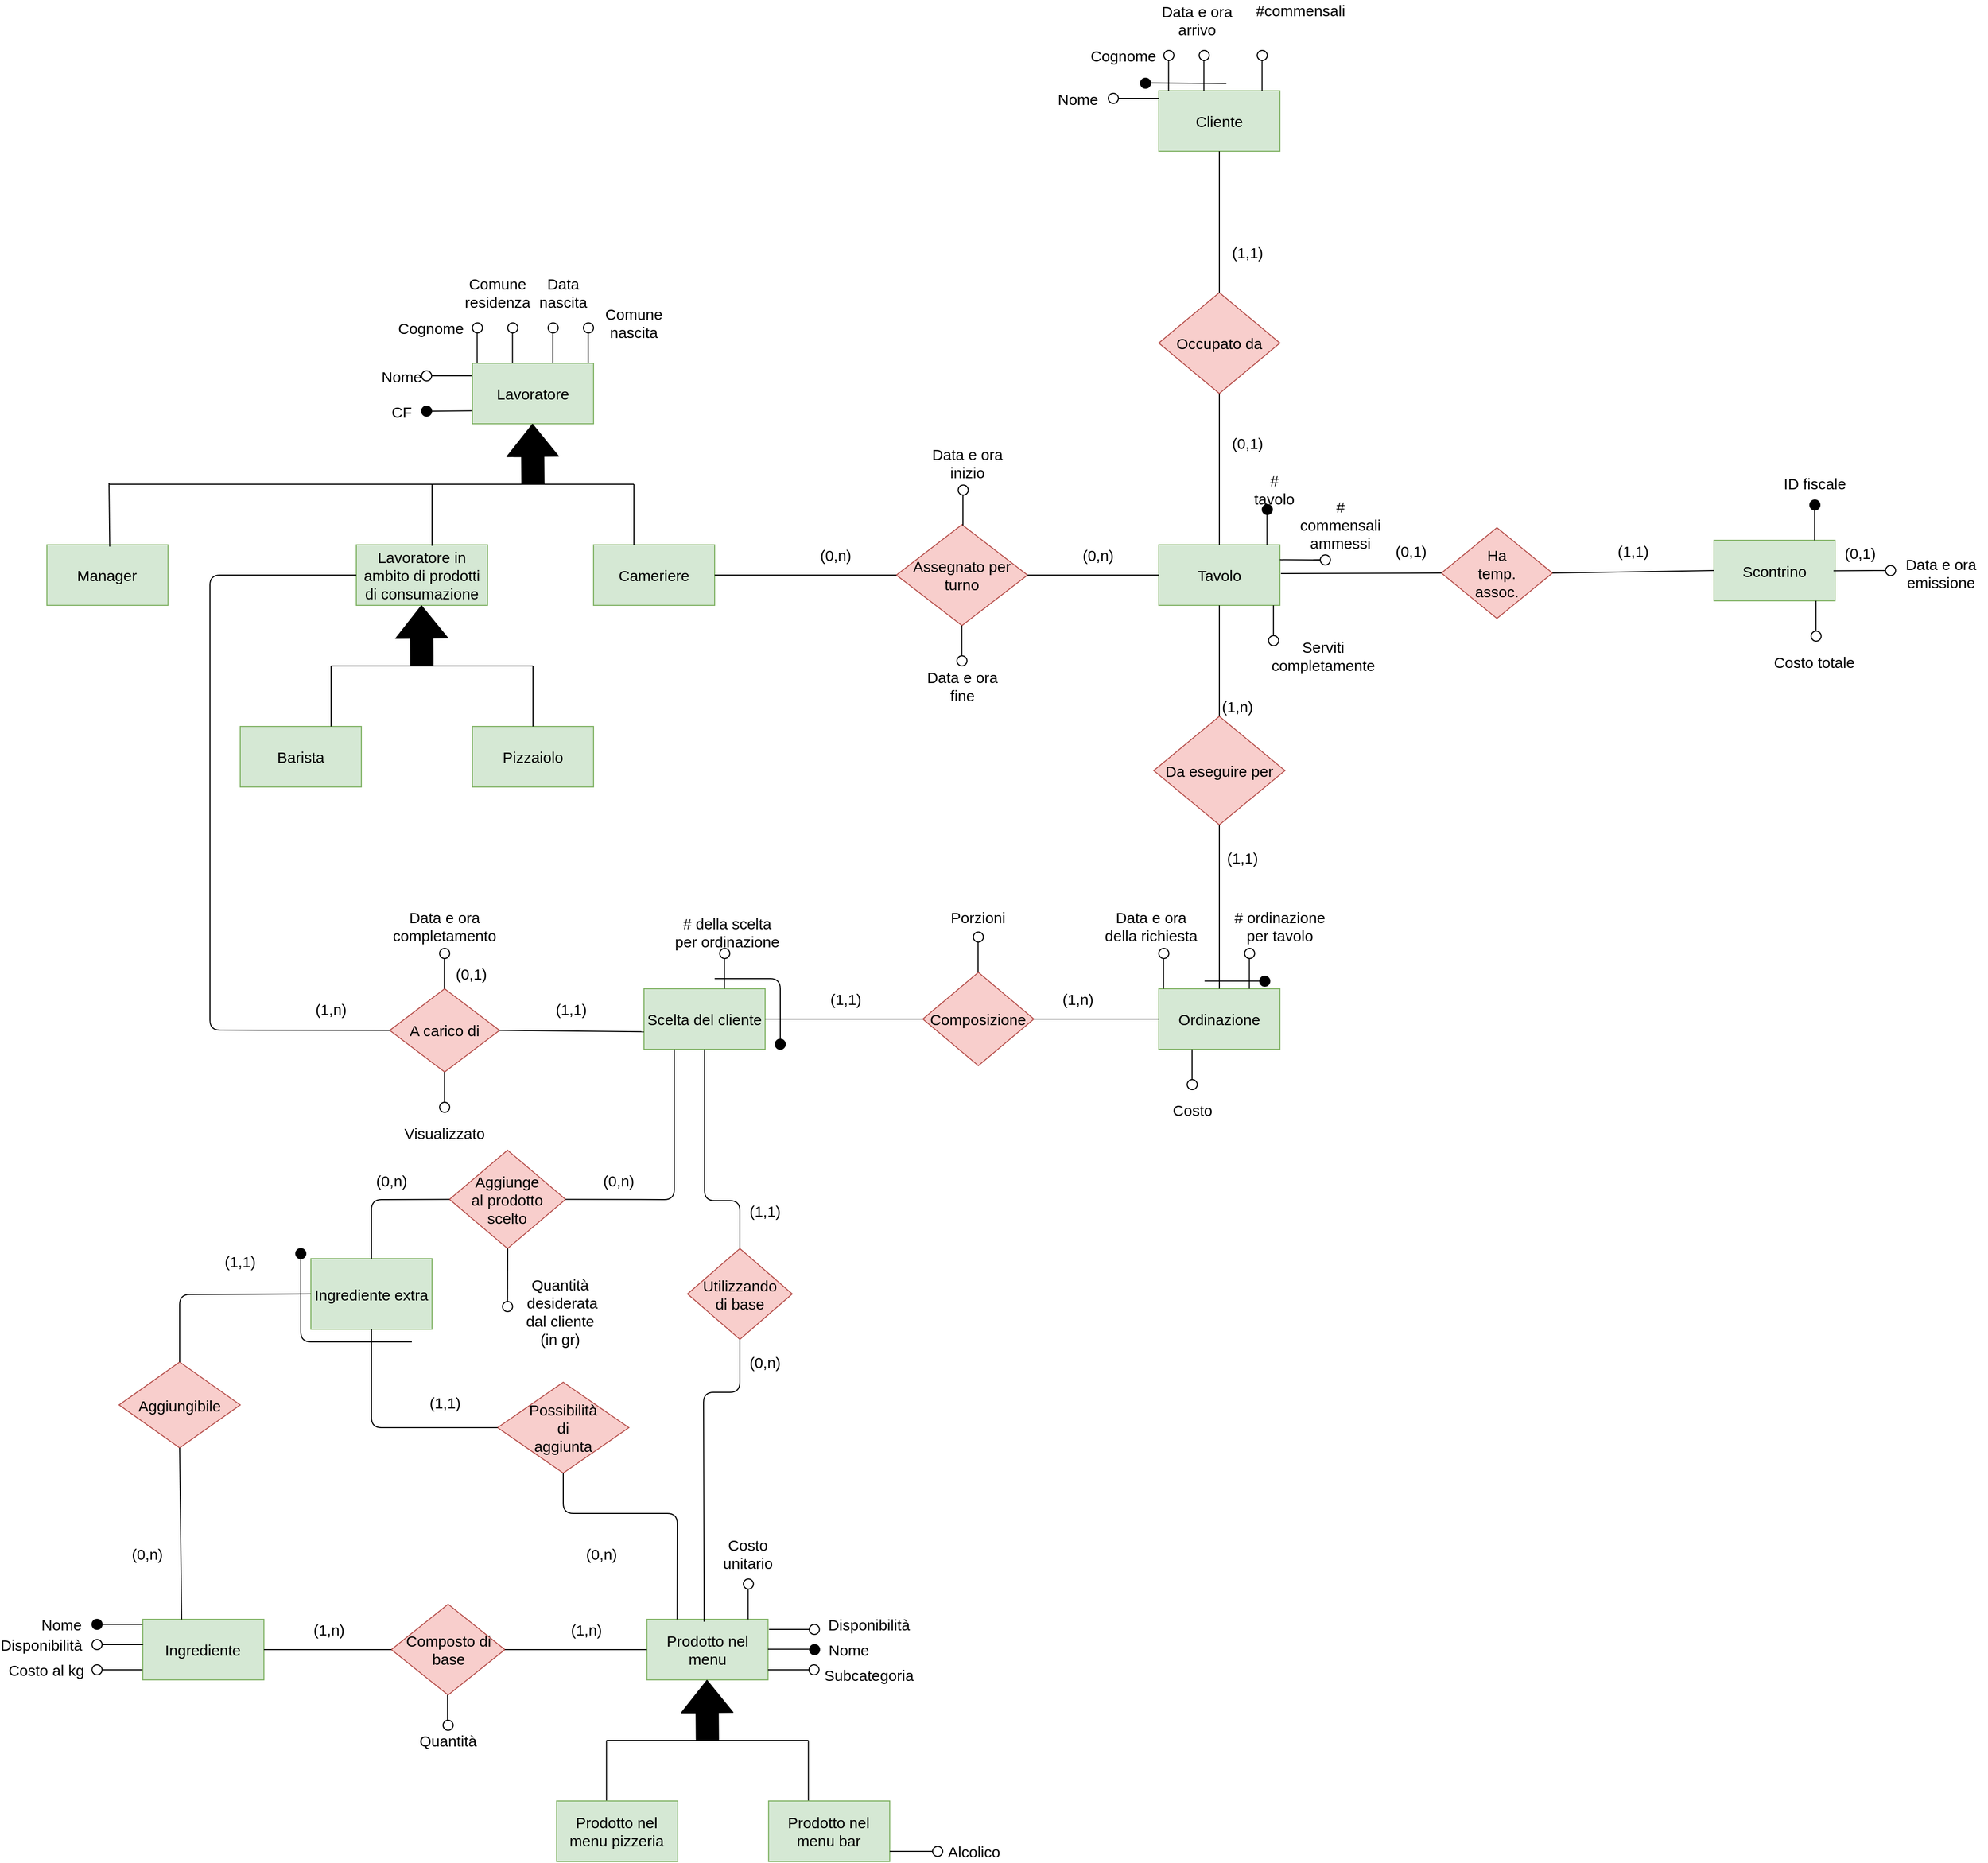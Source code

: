 <mxfile version="14.1.7" type="github">
  <diagram id="R2lEEEUBdFMjLlhIrx00" name="Page-1">
    <mxGraphModel dx="2317" dy="973" grid="1" gridSize="10" guides="1" tooltips="1" connect="1" arrows="1" fold="1" page="1" pageScale="1" pageWidth="850" pageHeight="1100" math="0" shadow="0" extFonts="Permanent Marker^https://fonts.googleapis.com/css?family=Permanent+Marker">
      <root>
        <mxCell id="0" />
        <mxCell id="1" parent="0" />
        <mxCell id="4OlCsBWtwcq7WQwYE5SA-3" value="Cliente" style="rounded=0;whiteSpace=wrap;html=1;strokeWidth=1;fontSize=15;fillColor=#d5e8d4;strokeColor=#82b366;" parent="1" vertex="1">
          <mxGeometry x="600" y="140" width="120" height="60" as="geometry" />
        </mxCell>
        <mxCell id="4OlCsBWtwcq7WQwYE5SA-5" value="Occupato da" style="rhombus;whiteSpace=wrap;html=1;fontSize=15;fillColor=#f8cecc;strokeColor=#b85450;" parent="1" vertex="1">
          <mxGeometry x="600" y="340" width="120" height="100" as="geometry" />
        </mxCell>
        <mxCell id="4OlCsBWtwcq7WQwYE5SA-6" value="Tavolo" style="rounded=0;whiteSpace=wrap;html=1;fontSize=15;fillColor=#d5e8d4;strokeColor=#82b366;" parent="1" vertex="1">
          <mxGeometry x="600" y="590" width="120" height="60" as="geometry" />
        </mxCell>
        <mxCell id="4OlCsBWtwcq7WQwYE5SA-7" value="Assegnato per turno" style="rhombus;whiteSpace=wrap;html=1;fontSize=15;fillColor=#f8cecc;strokeColor=#b85450;" parent="1" vertex="1">
          <mxGeometry x="340" y="570" width="130" height="100" as="geometry" />
        </mxCell>
        <mxCell id="4OlCsBWtwcq7WQwYE5SA-8" value="Cameriere" style="rounded=0;whiteSpace=wrap;html=1;fontSize=15;fillColor=#d5e8d4;strokeColor=#82b366;" parent="1" vertex="1">
          <mxGeometry x="40" y="590" width="120" height="60" as="geometry" />
        </mxCell>
        <mxCell id="4OlCsBWtwcq7WQwYE5SA-9" value="Lavoratore" style="rounded=0;whiteSpace=wrap;html=1;fontSize=15;fillColor=#d5e8d4;strokeColor=#82b366;" parent="1" vertex="1">
          <mxGeometry x="-80" y="410" width="120" height="60" as="geometry" />
        </mxCell>
        <mxCell id="4OlCsBWtwcq7WQwYE5SA-10" value="Lavoratore in ambito di prodotti di consumazione" style="rounded=0;whiteSpace=wrap;html=1;fontSize=15;fillColor=#d5e8d4;strokeColor=#82b366;" parent="1" vertex="1">
          <mxGeometry x="-195" y="590" width="130" height="60" as="geometry" />
        </mxCell>
        <mxCell id="4OlCsBWtwcq7WQwYE5SA-11" value="Barista" style="rounded=0;whiteSpace=wrap;html=1;fontSize=15;fillColor=#d5e8d4;strokeColor=#82b366;" parent="1" vertex="1">
          <mxGeometry x="-310" y="770" width="120" height="60" as="geometry" />
        </mxCell>
        <mxCell id="4OlCsBWtwcq7WQwYE5SA-12" value="Pizzaiolo" style="rounded=0;whiteSpace=wrap;html=1;fontSize=15;fillColor=#d5e8d4;strokeColor=#82b366;" parent="1" vertex="1">
          <mxGeometry x="-80" y="770" width="120" height="60" as="geometry" />
        </mxCell>
        <mxCell id="4OlCsBWtwcq7WQwYE5SA-23" value="" style="endArrow=none;html=1;entryX=0.5;entryY=1;entryDx=0;entryDy=0;exitX=0.5;exitY=0;exitDx=0;exitDy=0;" parent="1" source="4OlCsBWtwcq7WQwYE5SA-5" target="4OlCsBWtwcq7WQwYE5SA-3" edge="1">
          <mxGeometry width="50" height="50" relative="1" as="geometry">
            <mxPoint x="635" y="320" as="sourcePoint" />
            <mxPoint x="685" y="270" as="targetPoint" />
          </mxGeometry>
        </mxCell>
        <mxCell id="4OlCsBWtwcq7WQwYE5SA-24" value="" style="endArrow=none;html=1;entryX=0.5;entryY=1;entryDx=0;entryDy=0;exitX=0.5;exitY=0;exitDx=0;exitDy=0;fontSize=15;" parent="1" source="4OlCsBWtwcq7WQwYE5SA-6" target="4OlCsBWtwcq7WQwYE5SA-5" edge="1">
          <mxGeometry width="50" height="50" relative="1" as="geometry">
            <mxPoint x="635" y="530" as="sourcePoint" />
            <mxPoint x="685" y="480" as="targetPoint" />
          </mxGeometry>
        </mxCell>
        <mxCell id="4OlCsBWtwcq7WQwYE5SA-25" value="" style="endArrow=none;html=1;entryX=0;entryY=0.5;entryDx=0;entryDy=0;exitX=1;exitY=0.5;exitDx=0;exitDy=0;" parent="1" source="4OlCsBWtwcq7WQwYE5SA-7" target="4OlCsBWtwcq7WQwYE5SA-6" edge="1">
          <mxGeometry width="50" height="50" relative="1" as="geometry">
            <mxPoint x="450" y="645" as="sourcePoint" />
            <mxPoint x="500" y="595" as="targetPoint" />
          </mxGeometry>
        </mxCell>
        <mxCell id="4OlCsBWtwcq7WQwYE5SA-26" value="" style="endArrow=none;html=1;entryX=0;entryY=0.5;entryDx=0;entryDy=0;exitX=1;exitY=0.5;exitDx=0;exitDy=0;" parent="1" source="4OlCsBWtwcq7WQwYE5SA-8" target="4OlCsBWtwcq7WQwYE5SA-7" edge="1">
          <mxGeometry width="50" height="50" relative="1" as="geometry">
            <mxPoint x="240" y="645" as="sourcePoint" />
            <mxPoint x="290" y="595" as="targetPoint" />
          </mxGeometry>
        </mxCell>
        <mxCell id="4OlCsBWtwcq7WQwYE5SA-27" value="" style="shape=flexArrow;endArrow=classic;html=1;endWidth=28;endSize=10.3;width=22;fillColor=#000000;fontSize=15;" parent="1" edge="1">
          <mxGeometry width="50" height="50" relative="1" as="geometry">
            <mxPoint x="-20" y="530" as="sourcePoint" />
            <mxPoint x="-20.5" y="470" as="targetPoint" />
          </mxGeometry>
        </mxCell>
        <mxCell id="4OlCsBWtwcq7WQwYE5SA-29" value="" style="shape=flexArrow;endArrow=classic;html=1;endWidth=28;endSize=10.3;width=22;fillColor=#000000;fontSize=15;" parent="1" edge="1">
          <mxGeometry width="50" height="50" relative="1" as="geometry">
            <mxPoint x="-130" y="710" as="sourcePoint" />
            <mxPoint x="-130.5" y="650" as="targetPoint" />
            <Array as="points">
              <mxPoint x="-130" y="700" />
            </Array>
          </mxGeometry>
        </mxCell>
        <mxCell id="4OlCsBWtwcq7WQwYE5SA-30" value="" style="endArrow=none;html=1;fillColor=#000000;fontSize=15;" parent="1" edge="1">
          <mxGeometry width="50" height="50" relative="1" as="geometry">
            <mxPoint x="-440" y="530" as="sourcePoint" />
            <mxPoint x="80" y="530" as="targetPoint" />
          </mxGeometry>
        </mxCell>
        <mxCell id="4OlCsBWtwcq7WQwYE5SA-31" value="" style="endArrow=none;html=1;fillColor=#000000;fontSize=15;" parent="1" edge="1">
          <mxGeometry width="50" height="50" relative="1" as="geometry">
            <mxPoint x="-220" y="710" as="sourcePoint" />
            <mxPoint x="-20" y="710" as="targetPoint" />
          </mxGeometry>
        </mxCell>
        <mxCell id="4OlCsBWtwcq7WQwYE5SA-32" value="" style="endArrow=none;html=1;fillColor=#000000;fontSize=15;" parent="1" edge="1">
          <mxGeometry width="50" height="50" relative="1" as="geometry">
            <mxPoint x="-120" y="591" as="sourcePoint" />
            <mxPoint x="-120" y="530" as="targetPoint" />
          </mxGeometry>
        </mxCell>
        <mxCell id="4OlCsBWtwcq7WQwYE5SA-33" value="" style="endArrow=none;html=1;fillColor=#000000;fontSize=15;" parent="1" edge="1">
          <mxGeometry width="50" height="50" relative="1" as="geometry">
            <mxPoint x="80" y="590" as="sourcePoint" />
            <mxPoint x="80" y="530" as="targetPoint" />
          </mxGeometry>
        </mxCell>
        <mxCell id="4OlCsBWtwcq7WQwYE5SA-34" value="" style="endArrow=none;html=1;fillColor=#000000;exitX=0.5;exitY=0;exitDx=0;exitDy=0;fontSize=15;" parent="1" source="4OlCsBWtwcq7WQwYE5SA-12" edge="1">
          <mxGeometry width="50" height="50" relative="1" as="geometry">
            <mxPoint x="-70" y="760" as="sourcePoint" />
            <mxPoint x="-20" y="710" as="targetPoint" />
          </mxGeometry>
        </mxCell>
        <mxCell id="4OlCsBWtwcq7WQwYE5SA-35" value="" style="endArrow=none;html=1;fillColor=#000000;exitX=0.75;exitY=0;exitDx=0;exitDy=0;fontSize=15;" parent="1" source="4OlCsBWtwcq7WQwYE5SA-11" edge="1">
          <mxGeometry width="50" height="50" relative="1" as="geometry">
            <mxPoint x="-270" y="760" as="sourcePoint" />
            <mxPoint x="-220" y="710" as="targetPoint" />
          </mxGeometry>
        </mxCell>
        <mxCell id="4OlCsBWtwcq7WQwYE5SA-36" value="&lt;div&gt;Da eseguire per &lt;br&gt;&lt;/div&gt;" style="rhombus;whiteSpace=wrap;html=1;fontSize=15;fillColor=#f8cecc;strokeColor=#b85450;" parent="1" vertex="1">
          <mxGeometry x="595" y="760" width="130" height="107.5" as="geometry" />
        </mxCell>
        <mxCell id="4OlCsBWtwcq7WQwYE5SA-37" value="Ordinazione" style="rounded=0;whiteSpace=wrap;html=1;strokeWidth=1;fontSize=15;fillColor=#d5e8d4;strokeColor=#82b366;" parent="1" vertex="1">
          <mxGeometry x="600" y="1030" width="120" height="60" as="geometry" />
        </mxCell>
        <mxCell id="4OlCsBWtwcq7WQwYE5SA-56" value="Scelta del cliente" style="rounded=0;whiteSpace=wrap;html=1;strokeWidth=1;fontSize=15;fillColor=#d5e8d4;strokeColor=#82b366;" parent="1" vertex="1">
          <mxGeometry x="90" y="1030" width="120" height="60" as="geometry" />
        </mxCell>
        <mxCell id="4OlCsBWtwcq7WQwYE5SA-60" value="&lt;div style=&quot;font-size: 15px;&quot;&gt;Composizione&lt;/div&gt;" style="rhombus;whiteSpace=wrap;html=1;fontSize=15;fillColor=#f8cecc;strokeColor=#b85450;" parent="1" vertex="1">
          <mxGeometry x="366.25" y="1013.75" width="110" height="92.5" as="geometry" />
        </mxCell>
        <mxCell id="4OlCsBWtwcq7WQwYE5SA-64" value="A carico di" style="rhombus;whiteSpace=wrap;html=1;fontSize=15;fillColor=#f8cecc;strokeColor=#b85450;" parent="1" vertex="1">
          <mxGeometry x="-161.87" y="1030" width="108.75" height="82.5" as="geometry" />
        </mxCell>
        <mxCell id="4OlCsBWtwcq7WQwYE5SA-65" value="" style="endArrow=none;html=1;fillColor=#000000;entryX=0;entryY=0.5;entryDx=0;entryDy=0;exitX=0;exitY=0.5;exitDx=0;exitDy=0;" parent="1" source="4OlCsBWtwcq7WQwYE5SA-64" target="4OlCsBWtwcq7WQwYE5SA-10" edge="1">
          <mxGeometry width="50" height="50" relative="1" as="geometry">
            <mxPoint x="60" y="990" as="sourcePoint" />
            <mxPoint x="110" y="940" as="targetPoint" />
            <Array as="points">
              <mxPoint x="-340" y="1071" />
              <mxPoint x="-340" y="620" />
            </Array>
          </mxGeometry>
        </mxCell>
        <mxCell id="4OlCsBWtwcq7WQwYE5SA-68" value="" style="endArrow=none;html=1;fillColor=#000000;exitX=1;exitY=0.5;exitDx=0;exitDy=0;entryX=0;entryY=0.71;entryDx=0;entryDy=0;entryPerimeter=0;fontSize=15;" parent="1" source="4OlCsBWtwcq7WQwYE5SA-64" target="4OlCsBWtwcq7WQwYE5SA-56" edge="1">
          <mxGeometry width="50" height="50" relative="1" as="geometry">
            <mxPoint x="-30" y="1085" as="sourcePoint" />
            <mxPoint x="90" y="1070" as="targetPoint" />
          </mxGeometry>
        </mxCell>
        <mxCell id="4OlCsBWtwcq7WQwYE5SA-69" value="" style="endArrow=none;html=1;fillColor=#000000;entryX=0;entryY=0.5;entryDx=0;entryDy=0;exitX=1;exitY=0.5;exitDx=0;exitDy=0;" parent="1" source="4OlCsBWtwcq7WQwYE5SA-56" target="4OlCsBWtwcq7WQwYE5SA-60" edge="1">
          <mxGeometry width="50" height="50" relative="1" as="geometry">
            <mxPoint x="270" y="1085" as="sourcePoint" />
            <mxPoint x="320" y="1035" as="targetPoint" />
          </mxGeometry>
        </mxCell>
        <mxCell id="4OlCsBWtwcq7WQwYE5SA-70" value="" style="endArrow=none;html=1;fillColor=#000000;entryX=0;entryY=0.5;entryDx=0;entryDy=0;exitX=1;exitY=0.5;exitDx=0;exitDy=0;" parent="1" source="4OlCsBWtwcq7WQwYE5SA-60" target="4OlCsBWtwcq7WQwYE5SA-37" edge="1">
          <mxGeometry width="50" height="50" relative="1" as="geometry">
            <mxPoint x="490" y="1085" as="sourcePoint" />
            <mxPoint x="540" y="1035" as="targetPoint" />
          </mxGeometry>
        </mxCell>
        <mxCell id="4OlCsBWtwcq7WQwYE5SA-73" value="Utilizzando&lt;br&gt;di base" style="rhombus;whiteSpace=wrap;html=1;fontSize=15;fillColor=#f8cecc;strokeColor=#b85450;" parent="1" vertex="1">
          <mxGeometry x="133.12" y="1287.5" width="103.75" height="90" as="geometry" />
        </mxCell>
        <mxCell id="4OlCsBWtwcq7WQwYE5SA-74" value="Prodotto nel menu" style="rounded=0;whiteSpace=wrap;html=1;fontSize=15;fillColor=#d5e8d4;strokeColor=#82b366;" parent="1" vertex="1">
          <mxGeometry x="92.85" y="1655" width="120" height="60" as="geometry" />
        </mxCell>
        <mxCell id="4OlCsBWtwcq7WQwYE5SA-75" value="" style="shape=flexArrow;endArrow=classic;html=1;endWidth=28;endSize=10.3;width=22;fillColor=#000000;fontSize=15;" parent="1" edge="1">
          <mxGeometry width="50" height="50" relative="1" as="geometry">
            <mxPoint x="152.85" y="1775" as="sourcePoint" />
            <mxPoint x="152.35" y="1715" as="targetPoint" />
          </mxGeometry>
        </mxCell>
        <mxCell id="4OlCsBWtwcq7WQwYE5SA-76" value="" style="endArrow=none;html=1;fillColor=#000000;fontSize=15;" parent="1" edge="1">
          <mxGeometry width="50" height="50" relative="1" as="geometry">
            <mxPoint x="52.85" y="1775" as="sourcePoint" />
            <mxPoint x="252.85" y="1775" as="targetPoint" />
          </mxGeometry>
        </mxCell>
        <mxCell id="4OlCsBWtwcq7WQwYE5SA-77" value="" style="endArrow=none;html=1;fillColor=#000000;fontSize=15;" parent="1" edge="1">
          <mxGeometry width="50" height="50" relative="1" as="geometry">
            <mxPoint x="52.85" y="1836" as="sourcePoint" />
            <mxPoint x="52.85" y="1775" as="targetPoint" />
          </mxGeometry>
        </mxCell>
        <mxCell id="4OlCsBWtwcq7WQwYE5SA-78" value="" style="endArrow=none;html=1;fillColor=#000000;fontSize=15;" parent="1" edge="1">
          <mxGeometry width="50" height="50" relative="1" as="geometry">
            <mxPoint x="252.85" y="1835" as="sourcePoint" />
            <mxPoint x="252.85" y="1775" as="targetPoint" />
          </mxGeometry>
        </mxCell>
        <mxCell id="4OlCsBWtwcq7WQwYE5SA-79" value="Prodotto nel menu pizzeria" style="rounded=0;whiteSpace=wrap;html=1;fontSize=15;fillColor=#d5e8d4;strokeColor=#82b366;" parent="1" vertex="1">
          <mxGeometry x="3.44" y="1835" width="120" height="60" as="geometry" />
        </mxCell>
        <mxCell id="4OlCsBWtwcq7WQwYE5SA-80" value="Prodotto nel menu bar" style="rounded=0;whiteSpace=wrap;html=1;fontSize=15;fillColor=#d5e8d4;strokeColor=#82b366;" parent="1" vertex="1">
          <mxGeometry x="213.44" y="1835" width="120" height="60" as="geometry" />
        </mxCell>
        <mxCell id="4OlCsBWtwcq7WQwYE5SA-82" value="" style="endArrow=none;html=1;fillColor=#000000;entryX=0.5;entryY=1;entryDx=0;entryDy=0;exitX=0.5;exitY=0;exitDx=0;exitDy=0;fontSize=15;" parent="1" source="4OlCsBWtwcq7WQwYE5SA-73" target="4OlCsBWtwcq7WQwYE5SA-56" edge="1">
          <mxGeometry width="50" height="50" relative="1" as="geometry">
            <mxPoint x="125" y="1190" as="sourcePoint" />
            <mxPoint x="175" y="1140" as="targetPoint" />
            <Array as="points">
              <mxPoint x="185" y="1240" />
              <mxPoint x="150" y="1240" />
            </Array>
          </mxGeometry>
        </mxCell>
        <mxCell id="4OlCsBWtwcq7WQwYE5SA-83" value="" style="endArrow=none;html=1;fillColor=#000000;entryX=0.5;entryY=1;entryDx=0;entryDy=0;exitX=0.473;exitY=0.04;exitDx=0;exitDy=0;exitPerimeter=0;" parent="1" source="4OlCsBWtwcq7WQwYE5SA-74" target="4OlCsBWtwcq7WQwYE5SA-73" edge="1">
          <mxGeometry width="50" height="50" relative="1" as="geometry">
            <mxPoint x="125" y="1450" as="sourcePoint" />
            <mxPoint x="175" y="1400" as="targetPoint" />
            <Array as="points">
              <mxPoint x="149" y="1430" />
              <mxPoint x="185" y="1430" />
            </Array>
          </mxGeometry>
        </mxCell>
        <mxCell id="4OlCsBWtwcq7WQwYE5SA-84" value="Ingrediente" style="rounded=0;whiteSpace=wrap;html=1;fontSize=15;fillColor=#d5e8d4;strokeColor=#82b366;" parent="1" vertex="1">
          <mxGeometry x="-406.56" y="1655" width="120" height="60" as="geometry" />
        </mxCell>
        <mxCell id="4OlCsBWtwcq7WQwYE5SA-85" value="&lt;div style=&quot;font-size: 15px;&quot;&gt;Composto di base&lt;br style=&quot;font-size: 15px;&quot;&gt;&lt;/div&gt;" style="rhombus;whiteSpace=wrap;html=1;fontSize=15;fillColor=#f8cecc;strokeColor=#b85450;" parent="1" vertex="1">
          <mxGeometry x="-160.3" y="1640" width="112.5" height="90" as="geometry" />
        </mxCell>
        <mxCell id="4OlCsBWtwcq7WQwYE5SA-87" value="Aggiungibile" style="rhombus;whiteSpace=wrap;html=1;fontSize=15;fillColor=#f8cecc;strokeColor=#b85450;" parent="1" vertex="1">
          <mxGeometry x="-430" y="1400" width="120" height="85" as="geometry" />
        </mxCell>
        <mxCell id="4OlCsBWtwcq7WQwYE5SA-92" value="" style="endArrow=none;html=1;fillColor=#000000;entryX=0;entryY=0.5;entryDx=0;entryDy=0;exitX=1;exitY=0.5;exitDx=0;exitDy=0;fontSize=15;" parent="1" source="4OlCsBWtwcq7WQwYE5SA-84" target="4OlCsBWtwcq7WQwYE5SA-85" edge="1">
          <mxGeometry width="50" height="50" relative="1" as="geometry">
            <mxPoint x="-236.56" y="1715" as="sourcePoint" />
            <mxPoint x="-186.56" y="1665" as="targetPoint" />
          </mxGeometry>
        </mxCell>
        <mxCell id="4OlCsBWtwcq7WQwYE5SA-93" value="" style="endArrow=none;html=1;fillColor=#000000;entryX=0;entryY=0.5;entryDx=0;entryDy=0;exitX=1;exitY=0.5;exitDx=0;exitDy=0;fontSize=15;" parent="1" source="4OlCsBWtwcq7WQwYE5SA-85" target="4OlCsBWtwcq7WQwYE5SA-74" edge="1">
          <mxGeometry width="50" height="50" relative="1" as="geometry">
            <mxPoint x="-26.56" y="1710" as="sourcePoint" />
            <mxPoint x="23.44" y="1660" as="targetPoint" />
          </mxGeometry>
        </mxCell>
        <mxCell id="4OlCsBWtwcq7WQwYE5SA-94" value="" style="endArrow=none;html=1;fillColor=#000000;fontSize=15;" parent="1" edge="1">
          <mxGeometry width="50" height="50" relative="1" as="geometry">
            <mxPoint x="609.71" y="140" as="sourcePoint" />
            <mxPoint x="609.71" y="110" as="targetPoint" />
          </mxGeometry>
        </mxCell>
        <mxCell id="4OlCsBWtwcq7WQwYE5SA-95" value="" style="ellipse;whiteSpace=wrap;html=1;aspect=fixed;fontSize=15;" parent="1" vertex="1">
          <mxGeometry x="605" y="100" width="10" height="10" as="geometry" />
        </mxCell>
        <mxCell id="4OlCsBWtwcq7WQwYE5SA-96" value="&lt;div style=&quot;font-size: 15px;&quot;&gt;Cognome&lt;/div&gt;" style="text;html=1;strokeColor=none;fillColor=none;align=center;verticalAlign=middle;whiteSpace=wrap;rounded=0;fontSize=15;" parent="1" vertex="1">
          <mxGeometry x="545" y="95" width="40" height="20" as="geometry" />
        </mxCell>
        <mxCell id="4OlCsBWtwcq7WQwYE5SA-117" value="" style="endArrow=none;html=1;fillColor=#000000;entryX=1;entryY=0.5;entryDx=0;entryDy=0;exitX=0.003;exitY=0.828;exitDx=0;exitDy=0;exitPerimeter=0;fontSize=15;" parent="1" target="4OlCsBWtwcq7WQwYE5SA-121" edge="1">
          <mxGeometry width="50" height="50" relative="1" as="geometry">
            <mxPoint x="-80.0" y="457.18" as="sourcePoint" />
            <mxPoint x="-105.36" y="442.5" as="targetPoint" />
          </mxGeometry>
        </mxCell>
        <mxCell id="4OlCsBWtwcq7WQwYE5SA-118" value="" style="ellipse;whiteSpace=wrap;html=1;aspect=fixed;direction=east;fontSize=15;" parent="1" vertex="1">
          <mxGeometry x="-130.36" y="417.5" width="10" height="10" as="geometry" />
        </mxCell>
        <mxCell id="4OlCsBWtwcq7WQwYE5SA-119" value="CF" style="text;html=1;strokeColor=none;fillColor=none;align=center;verticalAlign=middle;whiteSpace=wrap;rounded=0;direction=east;fontSize=15;" parent="1" vertex="1">
          <mxGeometry x="-170.36" y="447.5" width="40" height="20" as="geometry" />
        </mxCell>
        <mxCell id="4OlCsBWtwcq7WQwYE5SA-120" value="" style="endArrow=none;html=1;fillColor=#000000;entryX=1;entryY=0.5;entryDx=0;entryDy=0;exitX=0;exitY=0.25;exitDx=0;exitDy=0;fontSize=15;" parent="1" target="4OlCsBWtwcq7WQwYE5SA-118" edge="1">
          <mxGeometry width="50" height="50" relative="1" as="geometry">
            <mxPoint x="-80.36" y="422.5" as="sourcePoint" />
            <mxPoint x="-105.36" y="407.5" as="targetPoint" />
          </mxGeometry>
        </mxCell>
        <mxCell id="4OlCsBWtwcq7WQwYE5SA-121" value="" style="ellipse;whiteSpace=wrap;html=1;aspect=fixed;direction=east;fillColor=#000000;fontSize=15;" parent="1" vertex="1">
          <mxGeometry x="-130.36" y="452.5" width="10" height="10" as="geometry" />
        </mxCell>
        <mxCell id="4OlCsBWtwcq7WQwYE5SA-122" value="Nome" style="text;html=1;strokeColor=none;fillColor=none;align=center;verticalAlign=middle;whiteSpace=wrap;rounded=0;direction=east;fontSize=15;" parent="1" vertex="1">
          <mxGeometry x="-170.36" y="412.5" width="40" height="20" as="geometry" />
        </mxCell>
        <mxCell id="4OlCsBWtwcq7WQwYE5SA-130" value="" style="endArrow=none;html=1;fillColor=#000000;fontSize=15;" parent="1" edge="1">
          <mxGeometry width="50" height="50" relative="1" as="geometry">
            <mxPoint x="644.71" y="140" as="sourcePoint" />
            <mxPoint x="644.71" y="110" as="targetPoint" />
          </mxGeometry>
        </mxCell>
        <mxCell id="4OlCsBWtwcq7WQwYE5SA-131" value="" style="ellipse;whiteSpace=wrap;html=1;aspect=fixed;fontSize=15;" parent="1" vertex="1">
          <mxGeometry x="640" y="100" width="10" height="10" as="geometry" />
        </mxCell>
        <mxCell id="4OlCsBWtwcq7WQwYE5SA-132" value="#commensali" style="text;html=1;strokeColor=none;fillColor=none;align=center;verticalAlign=middle;whiteSpace=wrap;rounded=0;fontSize=15;" parent="1" vertex="1">
          <mxGeometry x="687.5" y="50" width="105" height="20" as="geometry" />
        </mxCell>
        <mxCell id="4OlCsBWtwcq7WQwYE5SA-133" value="" style="endArrow=none;html=1;fillColor=#000000;fontSize=15;" parent="1" edge="1">
          <mxGeometry width="50" height="50" relative="1" as="geometry">
            <mxPoint x="702.3" y="140" as="sourcePoint" />
            <mxPoint x="702.3" y="110" as="targetPoint" />
          </mxGeometry>
        </mxCell>
        <mxCell id="4OlCsBWtwcq7WQwYE5SA-134" value="" style="ellipse;whiteSpace=wrap;html=1;aspect=fixed;fontSize=15;" parent="1" vertex="1">
          <mxGeometry x="697.5" y="100" width="10" height="10" as="geometry" />
        </mxCell>
        <mxCell id="4OlCsBWtwcq7WQwYE5SA-135" value="&lt;div&gt;Data e ora arrivo&lt;/div&gt;" style="text;html=1;strokeColor=none;fillColor=none;align=center;verticalAlign=middle;whiteSpace=wrap;rounded=0;fontSize=15;" parent="1" vertex="1">
          <mxGeometry x="587.5" y="60" width="100" height="20" as="geometry" />
        </mxCell>
        <mxCell id="4OlCsBWtwcq7WQwYE5SA-136" value="" style="endArrow=none;html=1;fillColor=#000000;fontSize=15;" parent="1" edge="1">
          <mxGeometry width="50" height="50" relative="1" as="geometry">
            <mxPoint x="405.96" y="570.75" as="sourcePoint" />
            <mxPoint x="405.96" y="540.75" as="targetPoint" />
          </mxGeometry>
        </mxCell>
        <mxCell id="4OlCsBWtwcq7WQwYE5SA-137" value="" style="ellipse;whiteSpace=wrap;html=1;aspect=fixed;fontSize=15;" parent="1" vertex="1">
          <mxGeometry x="401.25" y="530.75" width="10" height="10" as="geometry" />
        </mxCell>
        <mxCell id="4OlCsBWtwcq7WQwYE5SA-138" value="Data e ora inizio" style="text;html=1;strokeColor=none;fillColor=none;align=center;verticalAlign=middle;whiteSpace=wrap;rounded=0;fontSize=15;" parent="1" vertex="1">
          <mxGeometry x="363.75" y="499.25" width="92.5" height="20" as="geometry" />
        </mxCell>
        <mxCell id="4OlCsBWtwcq7WQwYE5SA-145" value="" style="endArrow=none;html=1;fillColor=#000000;fontSize=15;" parent="1" edge="1">
          <mxGeometry width="50" height="50" relative="1" as="geometry">
            <mxPoint x="-75.29" y="410" as="sourcePoint" />
            <mxPoint x="-75.29" y="380" as="targetPoint" />
          </mxGeometry>
        </mxCell>
        <mxCell id="4OlCsBWtwcq7WQwYE5SA-146" value="" style="ellipse;whiteSpace=wrap;html=1;aspect=fixed;fontSize=15;" parent="1" vertex="1">
          <mxGeometry x="-80" y="370" width="10" height="10" as="geometry" />
        </mxCell>
        <mxCell id="4OlCsBWtwcq7WQwYE5SA-147" value="Cognome" style="text;html=1;strokeColor=none;fillColor=none;align=center;verticalAlign=middle;whiteSpace=wrap;rounded=0;fontSize=15;" parent="1" vertex="1">
          <mxGeometry x="-141.25" y="365" width="40" height="20" as="geometry" />
        </mxCell>
        <mxCell id="4OlCsBWtwcq7WQwYE5SA-148" value="" style="endArrow=none;html=1;fillColor=#000000;fontSize=15;" parent="1" edge="1">
          <mxGeometry width="50" height="50" relative="1" as="geometry">
            <mxPoint x="-40.29" y="410" as="sourcePoint" />
            <mxPoint x="-40.29" y="380" as="targetPoint" />
          </mxGeometry>
        </mxCell>
        <mxCell id="4OlCsBWtwcq7WQwYE5SA-149" value="" style="ellipse;whiteSpace=wrap;html=1;aspect=fixed;fontSize=15;" parent="1" vertex="1">
          <mxGeometry x="-45" y="370" width="10" height="10" as="geometry" />
        </mxCell>
        <mxCell id="4OlCsBWtwcq7WQwYE5SA-150" value="Comune residenza" style="text;html=1;strokeColor=none;fillColor=none;align=center;verticalAlign=middle;whiteSpace=wrap;rounded=0;fontSize=15;" parent="1" vertex="1">
          <mxGeometry x="-75" y="330" width="40" height="20" as="geometry" />
        </mxCell>
        <mxCell id="4OlCsBWtwcq7WQwYE5SA-151" value="" style="endArrow=none;html=1;fillColor=#000000;fontSize=15;" parent="1" edge="1">
          <mxGeometry width="50" height="50" relative="1" as="geometry">
            <mxPoint x="-0.29" y="410" as="sourcePoint" />
            <mxPoint x="-0.29" y="380" as="targetPoint" />
          </mxGeometry>
        </mxCell>
        <mxCell id="4OlCsBWtwcq7WQwYE5SA-152" value="" style="ellipse;whiteSpace=wrap;html=1;aspect=fixed;fontSize=15;" parent="1" vertex="1">
          <mxGeometry x="-5" y="370" width="10" height="10" as="geometry" />
        </mxCell>
        <mxCell id="4OlCsBWtwcq7WQwYE5SA-153" value="Data nascita" style="text;html=1;strokeColor=none;fillColor=none;align=center;verticalAlign=middle;whiteSpace=wrap;rounded=0;fontSize=15;" parent="1" vertex="1">
          <mxGeometry x="-10" y="330" width="40" height="20" as="geometry" />
        </mxCell>
        <mxCell id="4OlCsBWtwcq7WQwYE5SA-154" value="" style="endArrow=none;html=1;fillColor=#000000;fontSize=15;" parent="1" edge="1">
          <mxGeometry width="50" height="50" relative="1" as="geometry">
            <mxPoint x="34.71" y="410" as="sourcePoint" />
            <mxPoint x="34.71" y="380" as="targetPoint" />
          </mxGeometry>
        </mxCell>
        <mxCell id="4OlCsBWtwcq7WQwYE5SA-155" value="" style="ellipse;whiteSpace=wrap;html=1;aspect=fixed;fontSize=15;" parent="1" vertex="1">
          <mxGeometry x="30" y="370" width="10" height="10" as="geometry" />
        </mxCell>
        <mxCell id="4OlCsBWtwcq7WQwYE5SA-156" value="Comune nascita" style="text;html=1;strokeColor=none;fillColor=none;align=center;verticalAlign=middle;whiteSpace=wrap;rounded=0;fontSize=15;" parent="1" vertex="1">
          <mxGeometry x="60" y="360" width="40" height="20" as="geometry" />
        </mxCell>
        <mxCell id="4OlCsBWtwcq7WQwYE5SA-160" value="" style="endArrow=none;html=1;fillColor=#000000;fontSize=15;" parent="1" edge="1">
          <mxGeometry width="50" height="50" relative="1" as="geometry">
            <mxPoint x="-104.64" y="1760" as="sourcePoint" />
            <mxPoint x="-104.64" y="1730" as="targetPoint" />
          </mxGeometry>
        </mxCell>
        <mxCell id="4OlCsBWtwcq7WQwYE5SA-161" value="" style="ellipse;whiteSpace=wrap;html=1;aspect=fixed;fontSize=15;" parent="1" vertex="1">
          <mxGeometry x="-109.06" y="1755" width="10" height="10" as="geometry" />
        </mxCell>
        <mxCell id="4OlCsBWtwcq7WQwYE5SA-162" value="&lt;div style=&quot;font-size: 15px;&quot;&gt;Quantità&lt;/div&gt;" style="text;html=1;strokeColor=none;fillColor=none;align=center;verticalAlign=middle;whiteSpace=wrap;rounded=0;fontSize=15;" parent="1" vertex="1">
          <mxGeometry x="-124.05" y="1765" width="40" height="20" as="geometry" />
        </mxCell>
        <mxCell id="4OlCsBWtwcq7WQwYE5SA-177" value="" style="endArrow=none;html=1;fillColor=#000000;fontSize=15;" parent="1" source="4OlCsBWtwcq7WQwYE5SA-178" edge="1">
          <mxGeometry width="50" height="50" relative="1" as="geometry">
            <mxPoint x="720" y="604.8" as="sourcePoint" />
            <mxPoint x="770" y="604.8" as="targetPoint" />
            <Array as="points">
              <mxPoint x="750" y="604.8" />
            </Array>
          </mxGeometry>
        </mxCell>
        <mxCell id="4OlCsBWtwcq7WQwYE5SA-179" value="" style="endArrow=none;html=1;fillColor=#000000;fontSize=15;" parent="1" edge="1">
          <mxGeometry width="50" height="50" relative="1" as="geometry">
            <mxPoint x="707.21" y="590" as="sourcePoint" />
            <mxPoint x="707.21" y="560" as="targetPoint" />
          </mxGeometry>
        </mxCell>
        <mxCell id="4OlCsBWtwcq7WQwYE5SA-180" value="" style="ellipse;whiteSpace=wrap;html=1;aspect=fixed;fillColor=#000000;fontSize=15;" parent="1" vertex="1">
          <mxGeometry x="702.5" y="550" width="10" height="10" as="geometry" />
        </mxCell>
        <mxCell id="4OlCsBWtwcq7WQwYE5SA-181" value="&lt;div style=&quot;font-size: 15px;&quot;&gt;# tavolo&lt;/div&gt;" style="text;html=1;strokeColor=none;fillColor=none;align=center;verticalAlign=middle;whiteSpace=wrap;rounded=0;fontSize=15;" parent="1" vertex="1">
          <mxGeometry x="687.5" y="525" width="52.5" height="20" as="geometry" />
        </mxCell>
        <mxCell id="4OlCsBWtwcq7WQwYE5SA-183" value="# commensali ammessi" style="text;html=1;strokeColor=none;fillColor=none;align=center;verticalAlign=middle;whiteSpace=wrap;rounded=0;fontSize=15;" parent="1" vertex="1">
          <mxGeometry x="760" y="560" width="40" height="20" as="geometry" />
        </mxCell>
        <mxCell id="4OlCsBWtwcq7WQwYE5SA-190" value="" style="endArrow=none;html=1;fillColor=#000000;fontSize=15;" parent="1" edge="1">
          <mxGeometry width="50" height="50" relative="1" as="geometry">
            <mxPoint x="-107.79" y="1030" as="sourcePoint" />
            <mxPoint x="-107.79" y="1000" as="targetPoint" />
          </mxGeometry>
        </mxCell>
        <mxCell id="4OlCsBWtwcq7WQwYE5SA-191" value="" style="ellipse;whiteSpace=wrap;html=1;aspect=fixed;fontSize=15;" parent="1" vertex="1">
          <mxGeometry x="-112.5" y="990" width="10" height="10" as="geometry" />
        </mxCell>
        <mxCell id="4OlCsBWtwcq7WQwYE5SA-192" value="Data e ora completamento" style="text;html=1;strokeColor=none;fillColor=none;align=center;verticalAlign=middle;whiteSpace=wrap;rounded=0;fontSize=15;" parent="1" vertex="1">
          <mxGeometry x="-178.12" y="957.5" width="141.25" height="20" as="geometry" />
        </mxCell>
        <mxCell id="4OlCsBWtwcq7WQwYE5SA-193" value="" style="endArrow=none;html=1;fillColor=#000000;fontSize=15;" parent="1" edge="1">
          <mxGeometry width="50" height="50" relative="1" as="geometry">
            <mxPoint x="420.96" y="1013.75" as="sourcePoint" />
            <mxPoint x="420.96" y="983.75" as="targetPoint" />
          </mxGeometry>
        </mxCell>
        <mxCell id="4OlCsBWtwcq7WQwYE5SA-194" value="" style="ellipse;whiteSpace=wrap;html=1;aspect=fixed;fontSize=15;" parent="1" vertex="1">
          <mxGeometry x="416.25" y="973.75" width="10" height="10" as="geometry" />
        </mxCell>
        <mxCell id="4OlCsBWtwcq7WQwYE5SA-195" value="Porzioni" style="text;html=1;strokeColor=none;fillColor=none;align=center;verticalAlign=middle;whiteSpace=wrap;rounded=0;fontSize=15;" parent="1" vertex="1">
          <mxGeometry x="401.25" y="948.75" width="40" height="20" as="geometry" />
        </mxCell>
        <mxCell id="4OlCsBWtwcq7WQwYE5SA-196" value="" style="endArrow=none;html=1;fillColor=#000000;fontSize=15;" parent="1" edge="1">
          <mxGeometry width="50" height="50" relative="1" as="geometry">
            <mxPoint x="263.44" y="1690" as="sourcePoint" />
            <mxPoint x="262.85" y="1690" as="targetPoint" />
          </mxGeometry>
        </mxCell>
        <mxCell id="4OlCsBWtwcq7WQwYE5SA-198" value="Nome" style="text;html=1;strokeColor=none;fillColor=none;align=center;verticalAlign=middle;whiteSpace=wrap;rounded=0;fontSize=15;" parent="1" vertex="1">
          <mxGeometry x="273.44" y="1675" width="40" height="20" as="geometry" />
        </mxCell>
        <mxCell id="4OlCsBWtwcq7WQwYE5SA-199" value="" style="endArrow=none;html=1;fillColor=#000000;fontSize=15;" parent="1" source="4OlCsBWtwcq7WQwYE5SA-200" edge="1">
          <mxGeometry width="50" height="50" relative="1" as="geometry">
            <mxPoint x="333.44" y="1885" as="sourcePoint" />
            <mxPoint x="383.44" y="1885" as="targetPoint" />
          </mxGeometry>
        </mxCell>
        <mxCell id="4OlCsBWtwcq7WQwYE5SA-201" value="Alcolico" style="text;html=1;strokeColor=none;fillColor=none;align=center;verticalAlign=middle;whiteSpace=wrap;rounded=0;fontSize=15;" parent="1" vertex="1">
          <mxGeometry x="396.57" y="1875" width="40" height="20" as="geometry" />
        </mxCell>
        <mxCell id="4OlCsBWtwcq7WQwYE5SA-200" value="" style="ellipse;whiteSpace=wrap;html=1;aspect=fixed;fontSize=15;" parent="1" vertex="1">
          <mxGeometry x="375.94" y="1880" width="10" height="10" as="geometry" />
        </mxCell>
        <mxCell id="4OlCsBWtwcq7WQwYE5SA-208" value="" style="endArrow=none;html=1;fillColor=#000000;fontSize=15;" parent="1" target="4OlCsBWtwcq7WQwYE5SA-200" edge="1">
          <mxGeometry width="50" height="50" relative="1" as="geometry">
            <mxPoint x="333.44" y="1885" as="sourcePoint" />
            <mxPoint x="383.44" y="1885" as="targetPoint" />
          </mxGeometry>
        </mxCell>
        <mxCell id="4OlCsBWtwcq7WQwYE5SA-197" value="" style="ellipse;whiteSpace=wrap;html=1;aspect=fixed;fillColor=#000000;fontSize=15;" parent="1" vertex="1">
          <mxGeometry x="254.03" y="1680" width="10" height="10" as="geometry" />
        </mxCell>
        <mxCell id="4OlCsBWtwcq7WQwYE5SA-209" value="" style="endArrow=none;html=1;fillColor=#000000;fontSize=15;" parent="1" edge="1">
          <mxGeometry width="50" height="50" relative="1" as="geometry">
            <mxPoint x="212.85" y="1684.58" as="sourcePoint" />
            <mxPoint x="253.44" y="1684.58" as="targetPoint" />
          </mxGeometry>
        </mxCell>
        <mxCell id="4OlCsBWtwcq7WQwYE5SA-178" value="" style="ellipse;whiteSpace=wrap;html=1;aspect=fixed;fontSize=15;" parent="1" vertex="1">
          <mxGeometry x="760" y="600" width="10" height="10" as="geometry" />
        </mxCell>
        <mxCell id="4OlCsBWtwcq7WQwYE5SA-211" value="" style="endArrow=none;html=1;fillColor=#000000;fontSize=15;" parent="1" target="4OlCsBWtwcq7WQwYE5SA-178" edge="1">
          <mxGeometry width="50" height="50" relative="1" as="geometry">
            <mxPoint x="720" y="604.8" as="sourcePoint" />
            <mxPoint x="770" y="604.8" as="targetPoint" />
            <Array as="points" />
          </mxGeometry>
        </mxCell>
        <mxCell id="4OlCsBWtwcq7WQwYE5SA-212" value="" style="ellipse;whiteSpace=wrap;html=1;aspect=fixed;direction=east;fillColor=#000000;fontSize=15;" parent="1" vertex="1">
          <mxGeometry x="-456.85" y="1655" width="10" height="10" as="geometry" />
        </mxCell>
        <mxCell id="4OlCsBWtwcq7WQwYE5SA-213" value="" style="endArrow=none;html=1;fillColor=#000000;entryX=1;entryY=0.5;entryDx=0;entryDy=0;exitX=0;exitY=0.25;exitDx=0;exitDy=0;fontSize=15;" parent="1" target="4OlCsBWtwcq7WQwYE5SA-212" edge="1">
          <mxGeometry width="50" height="50" relative="1" as="geometry">
            <mxPoint x="-406.85" y="1660" as="sourcePoint" />
            <mxPoint x="-431.85" y="1645" as="targetPoint" />
          </mxGeometry>
        </mxCell>
        <mxCell id="4OlCsBWtwcq7WQwYE5SA-214" value="&lt;div style=&quot;font-size: 15px;&quot;&gt;Nome&lt;/div&gt;" style="text;html=1;strokeColor=none;fillColor=none;align=center;verticalAlign=middle;whiteSpace=wrap;rounded=0;direction=east;fontSize=15;" parent="1" vertex="1">
          <mxGeometry x="-506.85" y="1650" width="40" height="20" as="geometry" />
        </mxCell>
        <mxCell id="4OlCsBWtwcq7WQwYE5SA-252" value="" style="endArrow=none;html=1;fillColor=#000000;fontSize=15;" parent="1" edge="1">
          <mxGeometry width="50" height="50" relative="1" as="geometry">
            <mxPoint x="604.71" y="1030" as="sourcePoint" />
            <mxPoint x="604.71" y="1000" as="targetPoint" />
          </mxGeometry>
        </mxCell>
        <mxCell id="4OlCsBWtwcq7WQwYE5SA-253" value="" style="ellipse;whiteSpace=wrap;html=1;aspect=fixed;fontSize=15;" parent="1" vertex="1">
          <mxGeometry x="600" y="990" width="10" height="10" as="geometry" />
        </mxCell>
        <mxCell id="4OlCsBWtwcq7WQwYE5SA-254" value="Data e ora della richiesta" style="text;html=1;strokeColor=none;fillColor=none;align=center;verticalAlign=middle;whiteSpace=wrap;rounded=0;fontSize=15;" parent="1" vertex="1">
          <mxGeometry x="545" y="957.5" width="95" height="20" as="geometry" />
        </mxCell>
        <mxCell id="4OlCsBWtwcq7WQwYE5SA-255" value="" style="endArrow=none;html=1;fillColor=#000000;fontSize=15;" parent="1" edge="1">
          <mxGeometry width="50" height="50" relative="1" as="geometry">
            <mxPoint x="689.71" y="1030" as="sourcePoint" />
            <mxPoint x="689.71" y="1000" as="targetPoint" />
          </mxGeometry>
        </mxCell>
        <mxCell id="4OlCsBWtwcq7WQwYE5SA-256" value="" style="ellipse;whiteSpace=wrap;html=1;aspect=fixed;fontSize=15;" parent="1" vertex="1">
          <mxGeometry x="685" y="990" width="10" height="10" as="geometry" />
        </mxCell>
        <mxCell id="4OlCsBWtwcq7WQwYE5SA-257" value="&lt;div style=&quot;font-size: 15px&quot;&gt;# ordinazione&lt;/div&gt;&lt;div style=&quot;font-size: 15px&quot;&gt;per tavolo&lt;br style=&quot;font-size: 15px&quot;&gt;&lt;/div&gt;" style="text;html=1;strokeColor=none;fillColor=none;align=center;verticalAlign=middle;whiteSpace=wrap;rounded=0;fontSize=15;" parent="1" vertex="1">
          <mxGeometry x="655" y="957.5" width="130" height="20" as="geometry" />
        </mxCell>
        <mxCell id="4OlCsBWtwcq7WQwYE5SA-261" value="" style="endArrow=none;html=1;fillColor=#000000;fontSize=15;" parent="1" edge="1">
          <mxGeometry width="50" height="50" relative="1" as="geometry">
            <mxPoint x="169.71" y="1030" as="sourcePoint" />
            <mxPoint x="169.71" y="1000" as="targetPoint" />
          </mxGeometry>
        </mxCell>
        <mxCell id="4OlCsBWtwcq7WQwYE5SA-262" value="" style="ellipse;whiteSpace=wrap;html=1;aspect=fixed;fontSize=15;" parent="1" vertex="1">
          <mxGeometry x="165" y="990" width="10" height="10" as="geometry" />
        </mxCell>
        <mxCell id="4OlCsBWtwcq7WQwYE5SA-263" value="# della scelta per ordinazione" style="text;html=1;strokeColor=none;fillColor=none;align=center;verticalAlign=middle;whiteSpace=wrap;rounded=0;fontSize=15;" parent="1" vertex="1">
          <mxGeometry x="115" y="963.75" width="115" height="20" as="geometry" />
        </mxCell>
        <mxCell id="4OlCsBWtwcq7WQwYE5SA-267" value="" style="endArrow=none;html=1;fillColor=#000000;fontSize=15;" parent="1" edge="1">
          <mxGeometry width="50" height="50" relative="1" as="geometry">
            <mxPoint x="404.83" y="700.0" as="sourcePoint" />
            <mxPoint x="404.83" y="670.0" as="targetPoint" />
          </mxGeometry>
        </mxCell>
        <mxCell id="4OlCsBWtwcq7WQwYE5SA-268" value="" style="ellipse;whiteSpace=wrap;html=1;aspect=fixed;fontSize=15;" parent="1" vertex="1">
          <mxGeometry x="400" y="700" width="10" height="10" as="geometry" />
        </mxCell>
        <mxCell id="4OlCsBWtwcq7WQwYE5SA-269" value="Data e ora fine" style="text;html=1;strokeColor=none;fillColor=none;align=center;verticalAlign=middle;whiteSpace=wrap;rounded=0;fontSize=15;" parent="1" vertex="1">
          <mxGeometry x="363.75" y="720" width="82.5" height="20" as="geometry" />
        </mxCell>
        <mxCell id="4OlCsBWtwcq7WQwYE5SA-278" value="" style="endArrow=none;html=1;fillColor=#000000;fontSize=15;entryX=0.5;entryY=0;entryDx=0;entryDy=0;" parent="1" target="4OlCsBWtwcq7WQwYE5SA-279" edge="1">
          <mxGeometry width="50" height="50" relative="1" as="geometry">
            <mxPoint x="160" y="1020" as="sourcePoint" />
            <mxPoint x="220" y="1080" as="targetPoint" />
            <Array as="points">
              <mxPoint x="225" y="1020" />
            </Array>
          </mxGeometry>
        </mxCell>
        <mxCell id="4OlCsBWtwcq7WQwYE5SA-279" value="" style="ellipse;whiteSpace=wrap;html=1;aspect=fixed;fillColor=#000000;fontSize=15;" parent="1" vertex="1">
          <mxGeometry x="220" y="1080" width="10" height="10" as="geometry" />
        </mxCell>
        <mxCell id="4OlCsBWtwcq7WQwYE5SA-285" value="" style="endArrow=none;html=1;fillColor=#000000;exitX=1;exitY=0.75;exitDx=0;exitDy=0;fontSize=15;" parent="1" edge="1">
          <mxGeometry width="50" height="50" relative="1" as="geometry">
            <mxPoint x="212.85" y="1705" as="sourcePoint" />
            <mxPoint x="253.44" y="1705" as="targetPoint" />
            <Array as="points">
              <mxPoint x="243.44" y="1705" />
            </Array>
          </mxGeometry>
        </mxCell>
        <mxCell id="4OlCsBWtwcq7WQwYE5SA-286" value="Subcategoria" style="text;html=1;strokeColor=none;fillColor=none;align=center;verticalAlign=middle;whiteSpace=wrap;rounded=0;direction=east;fontSize=15;" parent="1" vertex="1">
          <mxGeometry x="293.44" y="1700" width="40" height="20" as="geometry" />
        </mxCell>
        <mxCell id="4OlCsBWtwcq7WQwYE5SA-287" value="" style="ellipse;whiteSpace=wrap;html=1;aspect=fixed;fillColor=#FFFFFF;fontSize=15;" parent="1" vertex="1">
          <mxGeometry x="253.44" y="1700" width="10" height="10" as="geometry" />
        </mxCell>
        <mxCell id="4OlCsBWtwcq7WQwYE5SA-290" value="" style="endArrow=none;html=1;fillColor=#000000;exitX=1;exitY=0.75;exitDx=0;exitDy=0;fontSize=15;" parent="1" edge="1">
          <mxGeometry width="50" height="50" relative="1" as="geometry">
            <mxPoint x="-446.85" y="1680" as="sourcePoint" />
            <mxPoint x="-406.26" y="1680" as="targetPoint" />
            <Array as="points">
              <mxPoint x="-416.26" y="1680" />
            </Array>
          </mxGeometry>
        </mxCell>
        <mxCell id="4OlCsBWtwcq7WQwYE5SA-291" value="" style="ellipse;whiteSpace=wrap;html=1;aspect=fixed;fillColor=#FFFFFF;fontSize=15;" parent="1" vertex="1">
          <mxGeometry x="-456.85" y="1675" width="10" height="10" as="geometry" />
        </mxCell>
        <mxCell id="4OlCsBWtwcq7WQwYE5SA-292" value="&lt;div style=&quot;font-size: 15px;&quot;&gt;Disponibilità&lt;/div&gt;" style="text;html=1;strokeColor=none;fillColor=none;align=center;verticalAlign=middle;whiteSpace=wrap;rounded=0;direction=east;fontSize=15;" parent="1" vertex="1">
          <mxGeometry x="-526.85" y="1670" width="40" height="20" as="geometry" />
        </mxCell>
        <mxCell id="4OlCsBWtwcq7WQwYE5SA-294" value="&lt;div style=&quot;font-size: 15px;&quot;&gt;Disponibilità&lt;/div&gt;" style="text;html=1;strokeColor=none;fillColor=none;align=center;verticalAlign=middle;whiteSpace=wrap;rounded=0;direction=east;fontSize=15;" parent="1" vertex="1">
          <mxGeometry x="293.44" y="1650" width="40" height="20" as="geometry" />
        </mxCell>
        <mxCell id="4OlCsBWtwcq7WQwYE5SA-300" value="" style="ellipse;whiteSpace=wrap;html=1;aspect=fixed;fontSize=15;" parent="1" vertex="1">
          <mxGeometry x="-50.18" y="1340" width="10" height="10" as="geometry" />
        </mxCell>
        <mxCell id="4OlCsBWtwcq7WQwYE5SA-301" value="&lt;div style=&quot;font-size: 15px&quot;&gt;Quantità&lt;/div&gt;&amp;nbsp;desiderata dal cliente (in gr)" style="text;html=1;strokeColor=none;fillColor=none;align=center;verticalAlign=middle;whiteSpace=wrap;rounded=0;fontSize=15;" parent="1" vertex="1">
          <mxGeometry x="-30.59" y="1340" width="75.59" height="20" as="geometry" />
        </mxCell>
        <mxCell id="4OlCsBWtwcq7WQwYE5SA-308" value="(1,1)" style="text;html=1;strokeColor=none;fillColor=none;align=center;verticalAlign=middle;whiteSpace=wrap;rounded=0;fontSize=15;" parent="1" vertex="1">
          <mxGeometry x="667.5" y="290" width="40" height="20" as="geometry" />
        </mxCell>
        <mxCell id="4OlCsBWtwcq7WQwYE5SA-309" value="(0,1)" style="text;html=1;strokeColor=none;fillColor=none;align=center;verticalAlign=middle;whiteSpace=wrap;rounded=0;fontSize=15;" parent="1" vertex="1">
          <mxGeometry x="667.5" y="479.25" width="40" height="20" as="geometry" />
        </mxCell>
        <mxCell id="4OlCsBWtwcq7WQwYE5SA-311" value="&lt;div&gt;(0,n)&lt;/div&gt;" style="text;html=1;strokeColor=none;fillColor=none;align=center;verticalAlign=middle;whiteSpace=wrap;rounded=0;fontSize=15;" parent="1" vertex="1">
          <mxGeometry x="520" y="590" width="40" height="20" as="geometry" />
        </mxCell>
        <mxCell id="4OlCsBWtwcq7WQwYE5SA-318" value="(1,1)" style="text;html=1;strokeColor=none;fillColor=none;align=center;verticalAlign=middle;whiteSpace=wrap;rounded=0;fontSize=15;" parent="1" vertex="1">
          <mxGeometry x="662.5" y="890" width="40" height="20" as="geometry" />
        </mxCell>
        <mxCell id="4OlCsBWtwcq7WQwYE5SA-319" value="(1,1)" style="text;html=1;strokeColor=none;fillColor=none;align=center;verticalAlign=middle;whiteSpace=wrap;rounded=0;fontSize=15;" parent="1" vertex="1">
          <mxGeometry x="270" y="1030" width="40" height="20" as="geometry" />
        </mxCell>
        <mxCell id="4OlCsBWtwcq7WQwYE5SA-320" value="(1,1)" style="text;html=1;strokeColor=none;fillColor=none;align=center;verticalAlign=middle;whiteSpace=wrap;rounded=0;fontSize=15;" parent="1" vertex="1">
          <mxGeometry x="190" y="1240" width="40" height="20" as="geometry" />
        </mxCell>
        <mxCell id="4OlCsBWtwcq7WQwYE5SA-322" value="(1,n)" style="text;html=1;strokeColor=none;fillColor=none;align=center;verticalAlign=middle;whiteSpace=wrap;rounded=0;fontSize=15;" parent="1" vertex="1">
          <mxGeometry x="657.5" y="740" width="40" height="20" as="geometry" />
        </mxCell>
        <mxCell id="4OlCsBWtwcq7WQwYE5SA-323" value="(1,n)" style="text;html=1;strokeColor=none;fillColor=none;align=center;verticalAlign=middle;whiteSpace=wrap;rounded=0;fontSize=15;" parent="1" vertex="1">
          <mxGeometry x="500" y="1030" width="40" height="20" as="geometry" />
        </mxCell>
        <mxCell id="4OlCsBWtwcq7WQwYE5SA-325" value="(0,n)" style="text;html=1;strokeColor=none;fillColor=none;align=center;verticalAlign=middle;whiteSpace=wrap;rounded=0;fontSize=15;" parent="1" vertex="1">
          <mxGeometry x="260" y="590" width="40" height="20" as="geometry" />
        </mxCell>
        <mxCell id="4OlCsBWtwcq7WQwYE5SA-326" value="(0,n)" style="text;html=1;strokeColor=none;fillColor=none;align=center;verticalAlign=middle;whiteSpace=wrap;rounded=0;fontSize=15;" parent="1" vertex="1">
          <mxGeometry x="190" y="1390" width="40" height="20" as="geometry" />
        </mxCell>
        <mxCell id="4OlCsBWtwcq7WQwYE5SA-327" value="(1,n)" style="text;html=1;strokeColor=none;fillColor=none;align=center;verticalAlign=middle;whiteSpace=wrap;rounded=0;fontSize=15;" parent="1" vertex="1">
          <mxGeometry x="13.44" y="1655" width="40" height="20" as="geometry" />
        </mxCell>
        <mxCell id="4OlCsBWtwcq7WQwYE5SA-328" value="(1,n)" style="text;html=1;strokeColor=none;fillColor=none;align=center;verticalAlign=middle;whiteSpace=wrap;rounded=0;fontSize=15;" parent="1" vertex="1">
          <mxGeometry x="-241.56" y="1655" width="40" height="20" as="geometry" />
        </mxCell>
        <mxCell id="4OlCsBWtwcq7WQwYE5SA-329" value="(0,n)" style="text;html=1;strokeColor=none;fillColor=none;align=center;verticalAlign=middle;whiteSpace=wrap;rounded=0;fontSize=15;" parent="1" vertex="1">
          <mxGeometry x="-421.56" y="1580" width="40" height="20" as="geometry" />
        </mxCell>
        <mxCell id="4OlCsBWtwcq7WQwYE5SA-330" value="(0,n)" style="text;html=1;strokeColor=none;fillColor=none;align=center;verticalAlign=middle;whiteSpace=wrap;rounded=0;fontSize=15;" parent="1" vertex="1">
          <mxGeometry x="45" y="1210" width="40" height="20" as="geometry" />
        </mxCell>
        <mxCell id="4OlCsBWtwcq7WQwYE5SA-331" value="(0,n)" style="text;html=1;strokeColor=none;fillColor=none;align=center;verticalAlign=middle;whiteSpace=wrap;rounded=0;fontSize=15;" parent="1" vertex="1">
          <mxGeometry x="28.44" y="1580" width="40" height="20" as="geometry" />
        </mxCell>
        <mxCell id="4OlCsBWtwcq7WQwYE5SA-332" value="(1,1)" style="text;html=1;strokeColor=none;fillColor=none;align=center;verticalAlign=middle;whiteSpace=wrap;rounded=0;fontSize=15;" parent="1" vertex="1">
          <mxGeometry x="-2.5" y="1040" width="40" height="20" as="geometry" />
        </mxCell>
        <mxCell id="4OlCsBWtwcq7WQwYE5SA-333" value="(1,n)" style="text;html=1;strokeColor=none;fillColor=none;align=center;verticalAlign=middle;whiteSpace=wrap;rounded=0;fontSize=15;" parent="1" vertex="1">
          <mxGeometry x="-240" y="1040" width="40" height="20" as="geometry" />
        </mxCell>
        <mxCell id="swewZfQwYdNOUrrXldT_-12" value="" style="endArrow=none;html=1;fillColor=#000000;fontSize=15;" parent="1" edge="1">
          <mxGeometry width="50" height="50" relative="1" as="geometry">
            <mxPoint x="632.96" y="1120.0" as="sourcePoint" />
            <mxPoint x="632.96" y="1090.0" as="targetPoint" />
          </mxGeometry>
        </mxCell>
        <mxCell id="swewZfQwYdNOUrrXldT_-13" value="" style="ellipse;whiteSpace=wrap;html=1;aspect=fixed;fontSize=15;" parent="1" vertex="1">
          <mxGeometry x="628.13" y="1120" width="10" height="10" as="geometry" />
        </mxCell>
        <mxCell id="swewZfQwYdNOUrrXldT_-14" value="&lt;div&gt;Costo&lt;/div&gt;" style="text;html=1;strokeColor=none;fillColor=none;align=center;verticalAlign=middle;whiteSpace=wrap;rounded=0;fontSize=15;" parent="1" vertex="1">
          <mxGeometry x="591.88" y="1140" width="82.5" height="20" as="geometry" />
        </mxCell>
        <mxCell id="swewZfQwYdNOUrrXldT_-15" value="" style="endArrow=none;html=1;fillColor=#000000;fontSize=15;" parent="1" source="swewZfQwYdNOUrrXldT_-17" edge="1">
          <mxGeometry width="50" height="50" relative="1" as="geometry">
            <mxPoint x="213.8" y="1665" as="sourcePoint" />
            <mxPoint x="263.8" y="1665" as="targetPoint" />
          </mxGeometry>
        </mxCell>
        <mxCell id="swewZfQwYdNOUrrXldT_-17" value="" style="ellipse;whiteSpace=wrap;html=1;aspect=fixed;fontSize=15;" parent="1" vertex="1">
          <mxGeometry x="253.8" y="1660" width="10" height="10" as="geometry" />
        </mxCell>
        <mxCell id="swewZfQwYdNOUrrXldT_-18" value="" style="endArrow=none;html=1;fillColor=#000000;fontSize=15;" parent="1" target="swewZfQwYdNOUrrXldT_-17" edge="1">
          <mxGeometry width="50" height="50" relative="1" as="geometry">
            <mxPoint x="213.8" y="1665" as="sourcePoint" />
            <mxPoint x="263.8" y="1665" as="targetPoint" />
          </mxGeometry>
        </mxCell>
        <mxCell id="swewZfQwYdNOUrrXldT_-19" value="" style="endArrow=none;html=1;fillColor=#000000;fontSize=15;" parent="1" edge="1">
          <mxGeometry width="50" height="50" relative="1" as="geometry">
            <mxPoint x="193.15" y="1655" as="sourcePoint" />
            <mxPoint x="193.15" y="1625" as="targetPoint" />
          </mxGeometry>
        </mxCell>
        <mxCell id="swewZfQwYdNOUrrXldT_-20" value="" style="ellipse;whiteSpace=wrap;html=1;aspect=fixed;fontSize=15;" parent="1" vertex="1">
          <mxGeometry x="188.44" y="1615" width="10" height="10" as="geometry" />
        </mxCell>
        <mxCell id="swewZfQwYdNOUrrXldT_-21" value="Costo unitario" style="text;html=1;strokeColor=none;fillColor=none;align=center;verticalAlign=middle;whiteSpace=wrap;rounded=0;fontSize=15;" parent="1" vertex="1">
          <mxGeometry x="163.44" y="1580" width="60" height="20" as="geometry" />
        </mxCell>
        <mxCell id="swewZfQwYdNOUrrXldT_-22" value="" style="ellipse;whiteSpace=wrap;html=1;aspect=fixed;direction=east;fontSize=15;" parent="1" vertex="1">
          <mxGeometry x="-456.85" y="1700" width="10" height="10" as="geometry" />
        </mxCell>
        <mxCell id="swewZfQwYdNOUrrXldT_-23" value="" style="endArrow=none;html=1;fillColor=#000000;entryX=1;entryY=0.5;entryDx=0;entryDy=0;exitX=0;exitY=0.25;exitDx=0;exitDy=0;fontSize=15;" parent="1" target="swewZfQwYdNOUrrXldT_-22" edge="1">
          <mxGeometry width="50" height="50" relative="1" as="geometry">
            <mxPoint x="-406.85" y="1705" as="sourcePoint" />
            <mxPoint x="-431.85" y="1690" as="targetPoint" />
          </mxGeometry>
        </mxCell>
        <mxCell id="swewZfQwYdNOUrrXldT_-24" value="Costo al kg" style="text;html=1;strokeColor=none;fillColor=none;align=center;verticalAlign=middle;whiteSpace=wrap;rounded=0;direction=east;fontSize=15;" parent="1" vertex="1">
          <mxGeometry x="-546.56" y="1695" width="89.71" height="20" as="geometry" />
        </mxCell>
        <mxCell id="swewZfQwYdNOUrrXldT_-28" value="Possibilità&lt;br&gt;di&lt;br&gt;aggiunta" style="rhombus;whiteSpace=wrap;html=1;fontSize=15;fillColor=#f8cecc;strokeColor=#b85450;" parent="1" vertex="1">
          <mxGeometry x="-55" y="1420" width="130" height="90" as="geometry" />
        </mxCell>
        <mxCell id="swewZfQwYdNOUrrXldT_-29" value="&lt;font style=&quot;font-size: 15px&quot;&gt;Ingrediente extra&lt;/font&gt;" style="rounded=0;whiteSpace=wrap;html=1;fillColor=#d5e8d4;strokeColor=#82b366;" parent="1" vertex="1">
          <mxGeometry x="-240" y="1297.5" width="120" height="70" as="geometry" />
        </mxCell>
        <mxCell id="swewZfQwYdNOUrrXldT_-30" value="" style="endArrow=none;html=1;entryX=0.5;entryY=1;entryDx=0;entryDy=0;exitX=0;exitY=0.5;exitDx=0;exitDy=0;" parent="1" source="swewZfQwYdNOUrrXldT_-28" target="swewZfQwYdNOUrrXldT_-29" edge="1">
          <mxGeometry width="50" height="50" relative="1" as="geometry">
            <mxPoint x="-150" y="1460" as="sourcePoint" />
            <mxPoint x="-100" y="1410" as="targetPoint" />
            <Array as="points">
              <mxPoint x="-180" y="1465" />
            </Array>
          </mxGeometry>
        </mxCell>
        <mxCell id="swewZfQwYdNOUrrXldT_-31" value="" style="endArrow=none;html=1;entryX=0.5;entryY=1;entryDx=0;entryDy=0;exitX=0.321;exitY=0.002;exitDx=0;exitDy=0;exitPerimeter=0;" parent="1" source="4OlCsBWtwcq7WQwYE5SA-84" target="4OlCsBWtwcq7WQwYE5SA-87" edge="1">
          <mxGeometry width="50" height="50" relative="1" as="geometry">
            <mxPoint x="-380" y="1655" as="sourcePoint" />
            <mxPoint x="-330" y="1520" as="targetPoint" />
          </mxGeometry>
        </mxCell>
        <mxCell id="swewZfQwYdNOUrrXldT_-32" value="" style="endArrow=none;html=1;exitX=0.5;exitY=0;exitDx=0;exitDy=0;entryX=0;entryY=0.5;entryDx=0;entryDy=0;" parent="1" source="4OlCsBWtwcq7WQwYE5SA-87" target="swewZfQwYdNOUrrXldT_-29" edge="1">
          <mxGeometry width="50" height="50" relative="1" as="geometry">
            <mxPoint x="-380" y="1360" as="sourcePoint" />
            <mxPoint x="-330" y="1310" as="targetPoint" />
            <Array as="points">
              <mxPoint x="-370" y="1333" />
            </Array>
          </mxGeometry>
        </mxCell>
        <mxCell id="swewZfQwYdNOUrrXldT_-33" value="" style="endArrow=none;html=1;entryX=0.5;entryY=1;entryDx=0;entryDy=0;exitX=0.25;exitY=0;exitDx=0;exitDy=0;" parent="1" source="4OlCsBWtwcq7WQwYE5SA-74" target="swewZfQwYdNOUrrXldT_-28" edge="1">
          <mxGeometry width="50" height="50" relative="1" as="geometry">
            <mxPoint x="40" y="1555" as="sourcePoint" />
            <mxPoint x="90" y="1505" as="targetPoint" />
            <Array as="points">
              <mxPoint x="123" y="1550" />
              <mxPoint x="10" y="1550" />
            </Array>
          </mxGeometry>
        </mxCell>
        <mxCell id="swewZfQwYdNOUrrXldT_-34" value="" style="endArrow=none;html=1;" parent="1" edge="1">
          <mxGeometry width="50" height="50" relative="1" as="geometry">
            <mxPoint x="-140" y="1380" as="sourcePoint" />
            <mxPoint x="-250" y="1290" as="targetPoint" />
            <Array as="points">
              <mxPoint x="-190" y="1380" />
              <mxPoint x="-250" y="1380" />
            </Array>
          </mxGeometry>
        </mxCell>
        <mxCell id="swewZfQwYdNOUrrXldT_-35" value="" style="ellipse;whiteSpace=wrap;html=1;aspect=fixed;direction=east;fillColor=#000000;fontSize=15;" parent="1" vertex="1">
          <mxGeometry x="-255" y="1287.5" width="10" height="10" as="geometry" />
        </mxCell>
        <mxCell id="swewZfQwYdNOUrrXldT_-36" value="&lt;font style=&quot;font-size: 15px&quot;&gt;Aggiunge&lt;br&gt;al prodotto&lt;br&gt;scelto&lt;/font&gt;" style="rhombus;whiteSpace=wrap;html=1;fillColor=#f8cecc;strokeColor=#b85450;" parent="1" vertex="1">
          <mxGeometry x="-102.68" y="1190" width="115" height="97.5" as="geometry" />
        </mxCell>
        <mxCell id="swewZfQwYdNOUrrXldT_-37" value="" style="endArrow=none;html=1;entryX=0.25;entryY=1;entryDx=0;entryDy=0;exitX=1;exitY=0.5;exitDx=0;exitDy=0;" parent="1" source="swewZfQwYdNOUrrXldT_-36" target="4OlCsBWtwcq7WQwYE5SA-56" edge="1">
          <mxGeometry width="50" height="50" relative="1" as="geometry">
            <mxPoint x="60" y="1162.5" as="sourcePoint" />
            <mxPoint x="110" y="1112.5" as="targetPoint" />
            <Array as="points">
              <mxPoint x="120" y="1239" />
            </Array>
          </mxGeometry>
        </mxCell>
        <mxCell id="swewZfQwYdNOUrrXldT_-38" value="" style="endArrow=none;html=1;entryX=0;entryY=0.5;entryDx=0;entryDy=0;exitX=0.5;exitY=0;exitDx=0;exitDy=0;" parent="1" source="swewZfQwYdNOUrrXldT_-29" target="swewZfQwYdNOUrrXldT_-36" edge="1">
          <mxGeometry width="50" height="50" relative="1" as="geometry">
            <mxPoint x="-205" y="1280" as="sourcePoint" />
            <mxPoint x="-155" y="1230" as="targetPoint" />
            <Array as="points">
              <mxPoint x="-180" y="1239" />
            </Array>
          </mxGeometry>
        </mxCell>
        <mxCell id="swewZfQwYdNOUrrXldT_-39" value="(1,1)" style="text;html=1;strokeColor=none;fillColor=none;align=center;verticalAlign=middle;whiteSpace=wrap;rounded=0;fontSize=15;" parent="1" vertex="1">
          <mxGeometry x="-127.13" y="1430" width="40" height="20" as="geometry" />
        </mxCell>
        <mxCell id="swewZfQwYdNOUrrXldT_-40" value="(1,1)" style="text;html=1;strokeColor=none;fillColor=none;align=center;verticalAlign=middle;whiteSpace=wrap;rounded=0;fontSize=15;" parent="1" vertex="1">
          <mxGeometry x="-330" y="1290" width="40" height="20" as="geometry" />
        </mxCell>
        <mxCell id="swewZfQwYdNOUrrXldT_-41" value="&lt;div&gt;(0,n)&lt;/div&gt;" style="text;html=1;strokeColor=none;fillColor=none;align=center;verticalAlign=middle;whiteSpace=wrap;rounded=0;fontSize=15;" parent="1" vertex="1">
          <mxGeometry x="-180" y="1210" width="40" height="20" as="geometry" />
        </mxCell>
        <mxCell id="swewZfQwYdNOUrrXldT_-43" value="" style="endArrow=none;html=1;exitX=0.5;exitY=0;exitDx=0;exitDy=0;" parent="1" source="4OlCsBWtwcq7WQwYE5SA-300" edge="1">
          <mxGeometry width="50" height="50" relative="1" as="geometry">
            <mxPoint x="-95" y="1337.5" as="sourcePoint" />
            <mxPoint x="-45" y="1287.5" as="targetPoint" />
          </mxGeometry>
        </mxCell>
        <mxCell id="ux0cNQA0ZT7cPo3qGCOx-2" value="" style="endArrow=none;html=1;fillColor=#000000;fontSize=15;" parent="1" edge="1">
          <mxGeometry width="50" height="50" relative="1" as="geometry">
            <mxPoint x="-107.67" y="1142.5" as="sourcePoint" />
            <mxPoint x="-107.67" y="1112.5" as="targetPoint" />
          </mxGeometry>
        </mxCell>
        <mxCell id="ux0cNQA0ZT7cPo3qGCOx-3" value="" style="ellipse;whiteSpace=wrap;html=1;aspect=fixed;fontSize=15;" parent="1" vertex="1">
          <mxGeometry x="-112.5" y="1142.5" width="10" height="10" as="geometry" />
        </mxCell>
        <mxCell id="ux0cNQA0ZT7cPo3qGCOx-4" value="Visualizzato" style="text;html=1;strokeColor=none;fillColor=none;align=center;verticalAlign=middle;whiteSpace=wrap;rounded=0;fontSize=15;" parent="1" vertex="1">
          <mxGeometry x="-148.75" y="1162.5" width="82.5" height="20" as="geometry" />
        </mxCell>
        <mxCell id="ux0cNQA0ZT7cPo3qGCOx-5" value="&lt;font style=&quot;font-size: 15px&quot;&gt;(0,1)&lt;/font&gt;" style="text;html=1;strokeColor=none;fillColor=none;align=center;verticalAlign=middle;whiteSpace=wrap;rounded=0;" parent="1" vertex="1">
          <mxGeometry x="-101.25" y="1005" width="40" height="20" as="geometry" />
        </mxCell>
        <mxCell id="ux0cNQA0ZT7cPo3qGCOx-8" value="&lt;font style=&quot;font-size: 15px&quot;&gt;Serviti completamente&lt;/font&gt;" style="text;html=1;strokeColor=none;fillColor=none;align=center;verticalAlign=middle;whiteSpace=wrap;rounded=0;" parent="1" vertex="1">
          <mxGeometry x="707.5" y="690" width="110" height="20" as="geometry" />
        </mxCell>
        <mxCell id="ux0cNQA0ZT7cPo3qGCOx-10" value="" style="endArrow=none;html=1;" parent="1" edge="1">
          <mxGeometry width="50" height="50" relative="1" as="geometry">
            <mxPoint x="645.38" y="1022.38" as="sourcePoint" />
            <mxPoint x="700" y="1022.38" as="targetPoint" />
            <Array as="points">
              <mxPoint x="680" y="1022.38" />
            </Array>
          </mxGeometry>
        </mxCell>
        <mxCell id="ux0cNQA0ZT7cPo3qGCOx-11" value="" style="ellipse;whiteSpace=wrap;html=1;aspect=fixed;fillColor=#000000;fontSize=15;" parent="1" vertex="1">
          <mxGeometry x="700" y="1017.5" width="10" height="10" as="geometry" />
        </mxCell>
        <mxCell id="IY3feQeLTkke1r5eDcUl-2" value="" style="ellipse;whiteSpace=wrap;html=1;aspect=fixed;direction=east;fontSize=15;" parent="1" vertex="1">
          <mxGeometry x="550" y="142.5" width="10" height="10" as="geometry" />
        </mxCell>
        <mxCell id="IY3feQeLTkke1r5eDcUl-3" value="" style="endArrow=none;html=1;fillColor=#000000;entryX=1;entryY=0.5;entryDx=0;entryDy=0;exitX=0;exitY=0.25;exitDx=0;exitDy=0;fontSize=15;" parent="1" target="IY3feQeLTkke1r5eDcUl-2" edge="1">
          <mxGeometry width="50" height="50" relative="1" as="geometry">
            <mxPoint x="600.0" y="147.5" as="sourcePoint" />
            <mxPoint x="575.0" y="132.5" as="targetPoint" />
          </mxGeometry>
        </mxCell>
        <mxCell id="IY3feQeLTkke1r5eDcUl-4" value="Nome" style="text;html=1;strokeColor=none;fillColor=none;align=center;verticalAlign=middle;whiteSpace=wrap;rounded=0;direction=east;fontSize=15;" parent="1" vertex="1">
          <mxGeometry x="500" y="137.5" width="40" height="20" as="geometry" />
        </mxCell>
        <mxCell id="IY3feQeLTkke1r5eDcUl-5" value="" style="endArrow=none;html=1;" parent="1" edge="1">
          <mxGeometry width="50" height="50" relative="1" as="geometry">
            <mxPoint x="588.13" y="132.25" as="sourcePoint" />
            <mxPoint x="666.88" y="132.75" as="targetPoint" />
          </mxGeometry>
        </mxCell>
        <mxCell id="IY3feQeLTkke1r5eDcUl-6" value="" style="ellipse;whiteSpace=wrap;html=1;aspect=fixed;direction=east;fillColor=#000000;fontSize=15;" parent="1" vertex="1">
          <mxGeometry x="581.88" y="127.5" width="10" height="10" as="geometry" />
        </mxCell>
        <mxCell id="IY3feQeLTkke1r5eDcUl-9" value="" style="endArrow=none;html=1;entryX=0.5;entryY=1;entryDx=0;entryDy=0;exitX=0.5;exitY=0;exitDx=0;exitDy=0;" parent="1" source="4OlCsBWtwcq7WQwYE5SA-37" target="4OlCsBWtwcq7WQwYE5SA-36" edge="1">
          <mxGeometry width="50" height="50" relative="1" as="geometry">
            <mxPoint x="624.38" y="963.75" as="sourcePoint" />
            <mxPoint x="674.38" y="913.75" as="targetPoint" />
          </mxGeometry>
        </mxCell>
        <mxCell id="IY3feQeLTkke1r5eDcUl-10" value="" style="endArrow=none;html=1;exitX=0.5;exitY=0;exitDx=0;exitDy=0;entryX=0.5;entryY=1;entryDx=0;entryDy=0;" parent="1" source="4OlCsBWtwcq7WQwYE5SA-36" target="4OlCsBWtwcq7WQwYE5SA-6" edge="1">
          <mxGeometry width="50" height="50" relative="1" as="geometry">
            <mxPoint x="617.5" y="740" as="sourcePoint" />
            <mxPoint x="700" y="670" as="targetPoint" />
          </mxGeometry>
        </mxCell>
        <mxCell id="ME6MGVr714aeme4-ejoL-1" value="&lt;font style=&quot;font-size: 15px&quot;&gt;Manager&lt;/font&gt;" style="rounded=0;whiteSpace=wrap;html=1;fillColor=#d5e8d4;strokeColor=#82b366;" parent="1" vertex="1">
          <mxGeometry x="-501.56" y="590" width="120" height="60" as="geometry" />
        </mxCell>
        <mxCell id="ME6MGVr714aeme4-ejoL-3" value="" style="endArrow=none;html=1;fillColor=#000000;fontSize=15;exitX=0.519;exitY=0.029;exitDx=0;exitDy=0;exitPerimeter=0;" parent="1" source="ME6MGVr714aeme4-ejoL-1" edge="1">
          <mxGeometry width="50" height="50" relative="1" as="geometry">
            <mxPoint x="-440.0" y="590" as="sourcePoint" />
            <mxPoint x="-440" y="529" as="targetPoint" />
          </mxGeometry>
        </mxCell>
        <mxCell id="-pxg2sZr5J2mUUpuHhtW-1" value="Ha&lt;br&gt;temp.&lt;br&gt;assoc." style="rhombus;whiteSpace=wrap;html=1;fontSize=15;fillColor=#f8cecc;strokeColor=#b85450;" vertex="1" parent="1">
          <mxGeometry x="880" y="573" width="110" height="90" as="geometry" />
        </mxCell>
        <mxCell id="-pxg2sZr5J2mUUpuHhtW-2" value="Scontrino" style="rounded=0;whiteSpace=wrap;html=1;strokeWidth=1;fontSize=15;fillColor=#d5e8d4;strokeColor=#82b366;" vertex="1" parent="1">
          <mxGeometry x="1150" y="585.5" width="120" height="60" as="geometry" />
        </mxCell>
        <mxCell id="-pxg2sZr5J2mUUpuHhtW-3" value="" style="endArrow=none;html=1;fillColor=#000000;entryX=0;entryY=0.5;entryDx=0;entryDy=0;fontSize=15;" edge="1" target="-pxg2sZr5J2mUUpuHhtW-1" parent="1">
          <mxGeometry width="50" height="50" relative="1" as="geometry">
            <mxPoint x="721" y="618.5" as="sourcePoint" />
            <mxPoint x="770" y="565.5" as="targetPoint" />
          </mxGeometry>
        </mxCell>
        <mxCell id="-pxg2sZr5J2mUUpuHhtW-4" value="(0,1)" style="text;html=1;strokeColor=none;fillColor=none;align=center;verticalAlign=middle;whiteSpace=wrap;rounded=0;fontSize=15;" vertex="1" parent="1">
          <mxGeometry x="830" y="585.5" width="40" height="20" as="geometry" />
        </mxCell>
        <mxCell id="-pxg2sZr5J2mUUpuHhtW-5" value="(1,1)" style="text;html=1;strokeColor=none;fillColor=none;align=center;verticalAlign=middle;whiteSpace=wrap;rounded=0;fontSize=15;" vertex="1" parent="1">
          <mxGeometry x="1050" y="585.5" width="40" height="20" as="geometry" />
        </mxCell>
        <mxCell id="-pxg2sZr5J2mUUpuHhtW-6" value="" style="endArrow=none;html=1;exitX=1;exitY=0.5;exitDx=0;exitDy=0;entryX=0;entryY=0.5;entryDx=0;entryDy=0;" edge="1" source="-pxg2sZr5J2mUUpuHhtW-1" target="-pxg2sZr5J2mUUpuHhtW-2" parent="1">
          <mxGeometry width="50" height="50" relative="1" as="geometry">
            <mxPoint x="1050" y="643" as="sourcePoint" />
            <mxPoint x="1100" y="593" as="targetPoint" />
          </mxGeometry>
        </mxCell>
        <mxCell id="-pxg2sZr5J2mUUpuHhtW-7" value="" style="endArrow=none;html=1;fillColor=#000000;fontSize=15;" edge="1" parent="1">
          <mxGeometry width="50" height="50" relative="1" as="geometry">
            <mxPoint x="1249.71" y="585.5" as="sourcePoint" />
            <mxPoint x="1249.71" y="555.5" as="targetPoint" />
          </mxGeometry>
        </mxCell>
        <mxCell id="-pxg2sZr5J2mUUpuHhtW-8" value="" style="ellipse;whiteSpace=wrap;html=1;aspect=fixed;fillColor=#000000;fontSize=15;" vertex="1" parent="1">
          <mxGeometry x="1245" y="545.5" width="10" height="10" as="geometry" />
        </mxCell>
        <mxCell id="-pxg2sZr5J2mUUpuHhtW-9" value="ID fiscale" style="text;html=1;strokeColor=none;fillColor=none;align=center;verticalAlign=middle;whiteSpace=wrap;rounded=0;fontSize=15;" vertex="1" parent="1">
          <mxGeometry x="1210" y="519.25" width="80" height="20" as="geometry" />
        </mxCell>
        <mxCell id="-pxg2sZr5J2mUUpuHhtW-10" value="" style="endArrow=none;html=1;fillColor=#000000;fontSize=15;" edge="1" parent="1">
          <mxGeometry width="50" height="50" relative="1" as="geometry">
            <mxPoint x="1251.08" y="675.5" as="sourcePoint" />
            <mxPoint x="1251.08" y="645.5" as="targetPoint" />
          </mxGeometry>
        </mxCell>
        <mxCell id="-pxg2sZr5J2mUUpuHhtW-11" value="" style="ellipse;whiteSpace=wrap;html=1;aspect=fixed;fontSize=15;" vertex="1" parent="1">
          <mxGeometry x="1246.25" y="675.5" width="10" height="10" as="geometry" />
        </mxCell>
        <mxCell id="-pxg2sZr5J2mUUpuHhtW-12" value="Costo totale" style="text;html=1;strokeColor=none;fillColor=none;align=center;verticalAlign=middle;whiteSpace=wrap;rounded=0;fontSize=15;" vertex="1" parent="1">
          <mxGeometry x="1207.5" y="695.5" width="82.5" height="20" as="geometry" />
        </mxCell>
        <mxCell id="-pxg2sZr5J2mUUpuHhtW-13" value="" style="endArrow=none;html=1;fillColor=#000000;fontSize=15;entryX=0.987;entryY=0.505;entryDx=0;entryDy=0;entryPerimeter=0;" edge="1" target="-pxg2sZr5J2mUUpuHhtW-2" parent="1">
          <mxGeometry width="50" height="50" relative="1" as="geometry">
            <mxPoint x="1320.0" y="615.5" as="sourcePoint" />
            <mxPoint x="1310" y="600.5" as="targetPoint" />
            <Array as="points">
              <mxPoint x="1300" y="615.5" />
            </Array>
          </mxGeometry>
        </mxCell>
        <mxCell id="-pxg2sZr5J2mUUpuHhtW-14" value="" style="ellipse;whiteSpace=wrap;html=1;aspect=fixed;fontSize=15;" vertex="1" parent="1">
          <mxGeometry x="1320" y="610.5" width="10" height="10" as="geometry" />
        </mxCell>
        <mxCell id="-pxg2sZr5J2mUUpuHhtW-15" value="&lt;div style=&quot;font-size: 15px;&quot;&gt;Data e ora emissione&lt;/div&gt;" style="text;html=1;strokeColor=none;fillColor=none;align=center;verticalAlign=middle;whiteSpace=wrap;rounded=0;fontSize=15;" vertex="1" parent="1">
          <mxGeometry x="1330" y="608" width="90" height="20" as="geometry" />
        </mxCell>
        <mxCell id="-pxg2sZr5J2mUUpuHhtW-16" value="&lt;font style=&quot;font-size: 15px&quot;&gt;(0,1)&lt;/font&gt;" style="text;html=1;strokeColor=none;fillColor=none;align=center;verticalAlign=middle;whiteSpace=wrap;rounded=0;" vertex="1" parent="1">
          <mxGeometry x="1275" y="588" width="40" height="20" as="geometry" />
        </mxCell>
        <mxCell id="-pxg2sZr5J2mUUpuHhtW-18" value="" style="endArrow=none;html=1;fillColor=#000000;fontSize=15;" edge="1" parent="1">
          <mxGeometry width="50" height="50" relative="1" as="geometry">
            <mxPoint x="713.58" y="680.0" as="sourcePoint" />
            <mxPoint x="713.58" y="650.0" as="targetPoint" />
          </mxGeometry>
        </mxCell>
        <mxCell id="-pxg2sZr5J2mUUpuHhtW-19" value="" style="ellipse;whiteSpace=wrap;html=1;aspect=fixed;fontSize=15;" vertex="1" parent="1">
          <mxGeometry x="708.75" y="680" width="10" height="10" as="geometry" />
        </mxCell>
      </root>
    </mxGraphModel>
  </diagram>
</mxfile>
